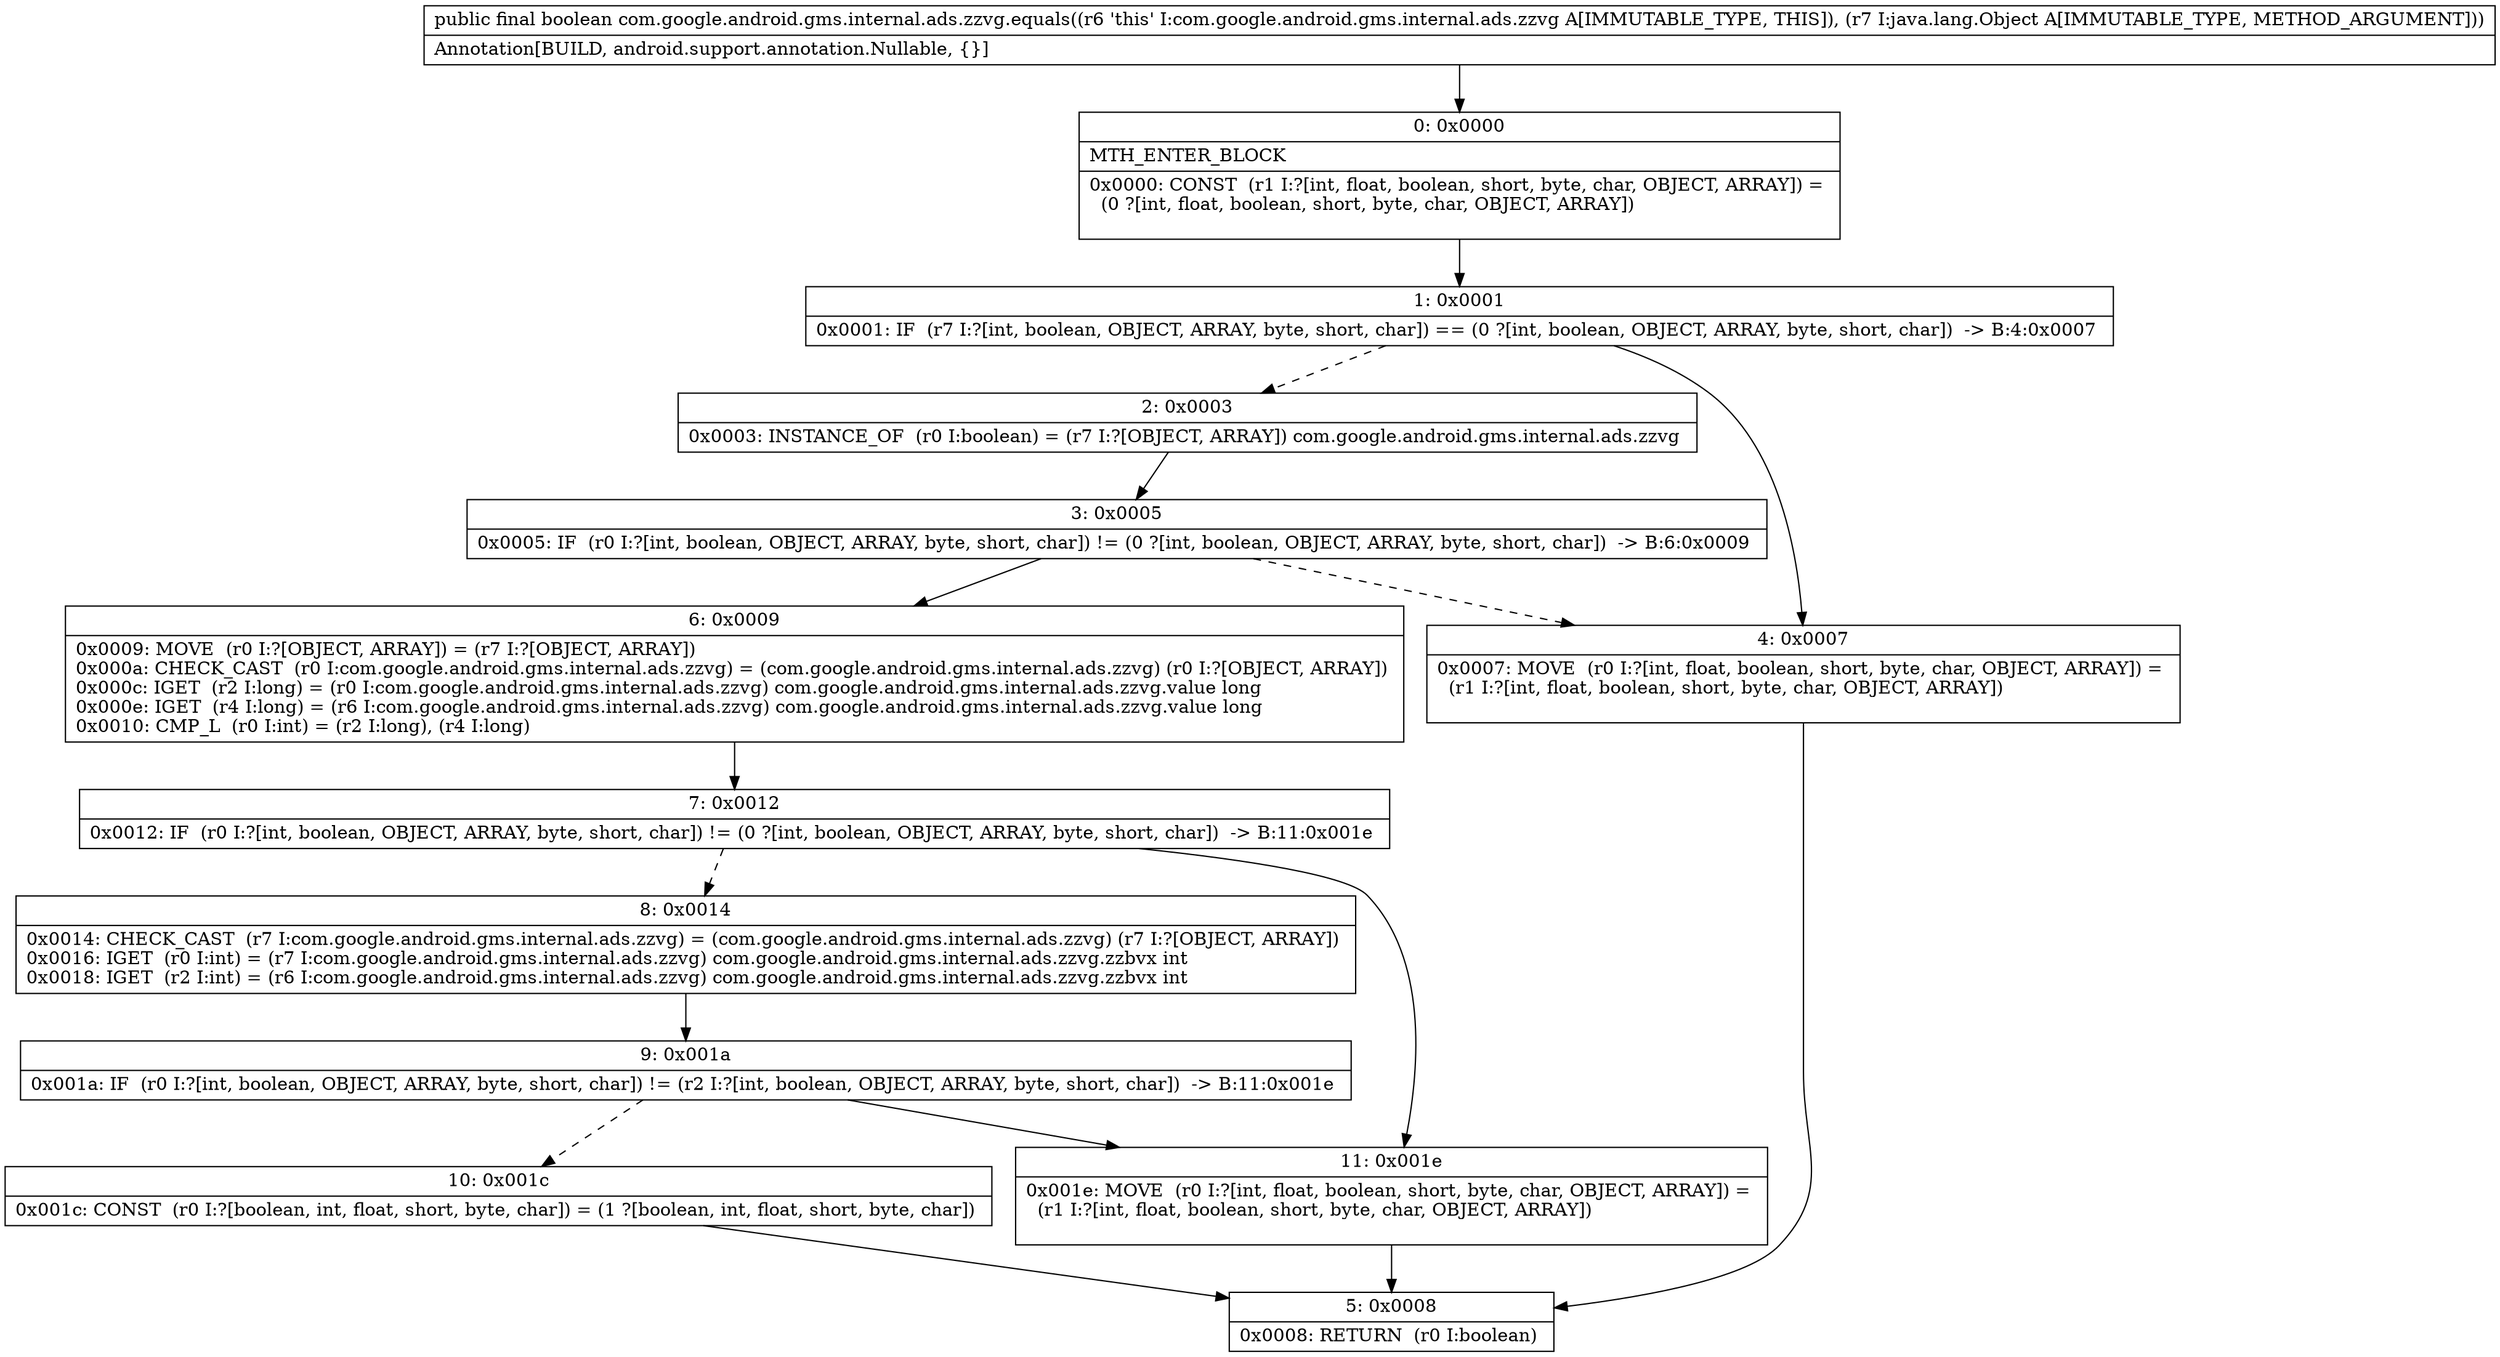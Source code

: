 digraph "CFG forcom.google.android.gms.internal.ads.zzvg.equals(Ljava\/lang\/Object;)Z" {
Node_0 [shape=record,label="{0\:\ 0x0000|MTH_ENTER_BLOCK\l|0x0000: CONST  (r1 I:?[int, float, boolean, short, byte, char, OBJECT, ARRAY]) = \l  (0 ?[int, float, boolean, short, byte, char, OBJECT, ARRAY])\l \l}"];
Node_1 [shape=record,label="{1\:\ 0x0001|0x0001: IF  (r7 I:?[int, boolean, OBJECT, ARRAY, byte, short, char]) == (0 ?[int, boolean, OBJECT, ARRAY, byte, short, char])  \-\> B:4:0x0007 \l}"];
Node_2 [shape=record,label="{2\:\ 0x0003|0x0003: INSTANCE_OF  (r0 I:boolean) = (r7 I:?[OBJECT, ARRAY]) com.google.android.gms.internal.ads.zzvg \l}"];
Node_3 [shape=record,label="{3\:\ 0x0005|0x0005: IF  (r0 I:?[int, boolean, OBJECT, ARRAY, byte, short, char]) != (0 ?[int, boolean, OBJECT, ARRAY, byte, short, char])  \-\> B:6:0x0009 \l}"];
Node_4 [shape=record,label="{4\:\ 0x0007|0x0007: MOVE  (r0 I:?[int, float, boolean, short, byte, char, OBJECT, ARRAY]) = \l  (r1 I:?[int, float, boolean, short, byte, char, OBJECT, ARRAY])\l \l}"];
Node_5 [shape=record,label="{5\:\ 0x0008|0x0008: RETURN  (r0 I:boolean) \l}"];
Node_6 [shape=record,label="{6\:\ 0x0009|0x0009: MOVE  (r0 I:?[OBJECT, ARRAY]) = (r7 I:?[OBJECT, ARRAY]) \l0x000a: CHECK_CAST  (r0 I:com.google.android.gms.internal.ads.zzvg) = (com.google.android.gms.internal.ads.zzvg) (r0 I:?[OBJECT, ARRAY]) \l0x000c: IGET  (r2 I:long) = (r0 I:com.google.android.gms.internal.ads.zzvg) com.google.android.gms.internal.ads.zzvg.value long \l0x000e: IGET  (r4 I:long) = (r6 I:com.google.android.gms.internal.ads.zzvg) com.google.android.gms.internal.ads.zzvg.value long \l0x0010: CMP_L  (r0 I:int) = (r2 I:long), (r4 I:long) \l}"];
Node_7 [shape=record,label="{7\:\ 0x0012|0x0012: IF  (r0 I:?[int, boolean, OBJECT, ARRAY, byte, short, char]) != (0 ?[int, boolean, OBJECT, ARRAY, byte, short, char])  \-\> B:11:0x001e \l}"];
Node_8 [shape=record,label="{8\:\ 0x0014|0x0014: CHECK_CAST  (r7 I:com.google.android.gms.internal.ads.zzvg) = (com.google.android.gms.internal.ads.zzvg) (r7 I:?[OBJECT, ARRAY]) \l0x0016: IGET  (r0 I:int) = (r7 I:com.google.android.gms.internal.ads.zzvg) com.google.android.gms.internal.ads.zzvg.zzbvx int \l0x0018: IGET  (r2 I:int) = (r6 I:com.google.android.gms.internal.ads.zzvg) com.google.android.gms.internal.ads.zzvg.zzbvx int \l}"];
Node_9 [shape=record,label="{9\:\ 0x001a|0x001a: IF  (r0 I:?[int, boolean, OBJECT, ARRAY, byte, short, char]) != (r2 I:?[int, boolean, OBJECT, ARRAY, byte, short, char])  \-\> B:11:0x001e \l}"];
Node_10 [shape=record,label="{10\:\ 0x001c|0x001c: CONST  (r0 I:?[boolean, int, float, short, byte, char]) = (1 ?[boolean, int, float, short, byte, char]) \l}"];
Node_11 [shape=record,label="{11\:\ 0x001e|0x001e: MOVE  (r0 I:?[int, float, boolean, short, byte, char, OBJECT, ARRAY]) = \l  (r1 I:?[int, float, boolean, short, byte, char, OBJECT, ARRAY])\l \l}"];
MethodNode[shape=record,label="{public final boolean com.google.android.gms.internal.ads.zzvg.equals((r6 'this' I:com.google.android.gms.internal.ads.zzvg A[IMMUTABLE_TYPE, THIS]), (r7 I:java.lang.Object A[IMMUTABLE_TYPE, METHOD_ARGUMENT]))  | Annotation[BUILD, android.support.annotation.Nullable, \{\}]\l}"];
MethodNode -> Node_0;
Node_0 -> Node_1;
Node_1 -> Node_2[style=dashed];
Node_1 -> Node_4;
Node_2 -> Node_3;
Node_3 -> Node_4[style=dashed];
Node_3 -> Node_6;
Node_4 -> Node_5;
Node_6 -> Node_7;
Node_7 -> Node_8[style=dashed];
Node_7 -> Node_11;
Node_8 -> Node_9;
Node_9 -> Node_10[style=dashed];
Node_9 -> Node_11;
Node_10 -> Node_5;
Node_11 -> Node_5;
}


